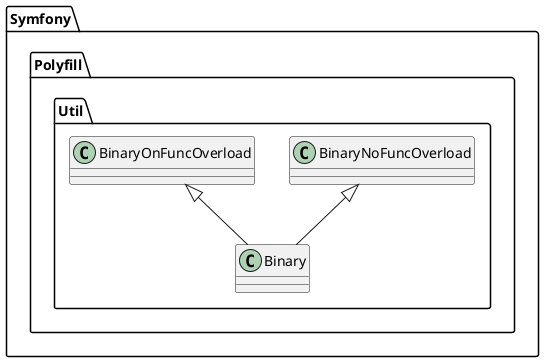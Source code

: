 @startuml
class Symfony.Polyfill.Util.BinaryNoFuncOverload

class Symfony.Polyfill.Util.BinaryOnFuncOverload
class Symfony.Polyfill.Util.Binary
Symfony.Polyfill.Util.BinaryOnFuncOverload <|-- Symfony.Polyfill.Util.Binary
Symfony.Polyfill.Util.BinaryNoFuncOverload <|-- Symfony.Polyfill.Util.Binary
@enduml
